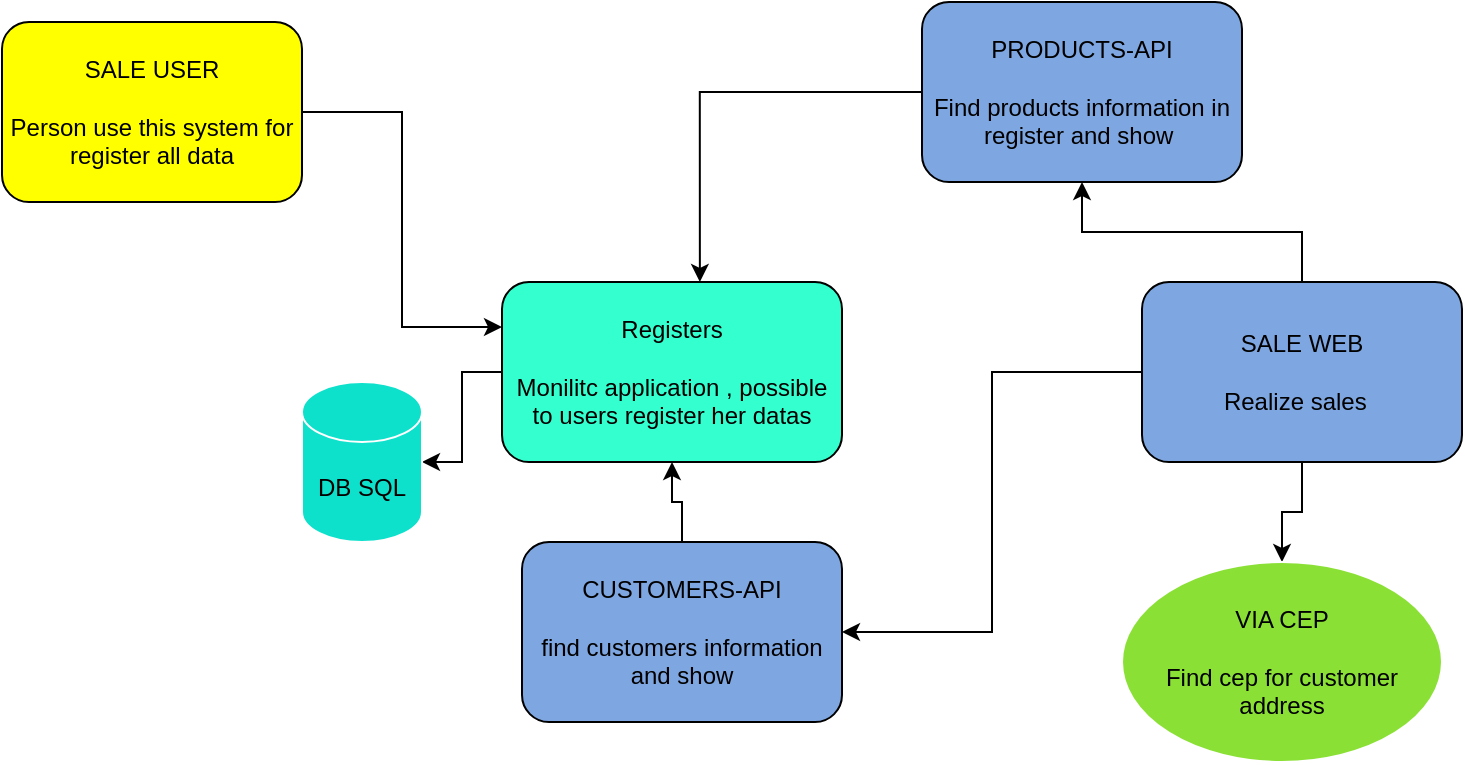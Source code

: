 <mxfile version="13.7.7" type="google"><diagram id="Ek6uyV-XtXWG21BEG4bv" name="Page-1"><mxGraphModel dx="877" dy="629" grid="1" gridSize="10" guides="1" tooltips="1" connect="1" arrows="1" fold="1" page="1" pageScale="1" pageWidth="827" pageHeight="1169" math="0" shadow="0"><root><mxCell id="0"/><mxCell id="1" parent="0"/><mxCell id="esp8Egh7sGHXvKKAEOFg-13" style="edgeStyle=orthogonalEdgeStyle;rounded=0;orthogonalLoop=1;jettySize=auto;html=1;" edge="1" parent="1" source="esp8Egh7sGHXvKKAEOFg-1" target="esp8Egh7sGHXvKKAEOFg-12"><mxGeometry relative="1" as="geometry"/></mxCell><mxCell id="esp8Egh7sGHXvKKAEOFg-1" value="Registers&lt;br&gt;&lt;br&gt;Monilitc application , possible to users register her datas" style="rounded=1;whiteSpace=wrap;html=1;fillColor=#33FFCF;" vertex="1" parent="1"><mxGeometry x="320" y="210" width="170" height="90" as="geometry"/></mxCell><mxCell id="esp8Egh7sGHXvKKAEOFg-3" style="edgeStyle=orthogonalEdgeStyle;rounded=0;orthogonalLoop=1;jettySize=auto;html=1;entryX=0;entryY=0.25;entryDx=0;entryDy=0;" edge="1" parent="1" source="esp8Egh7sGHXvKKAEOFg-2" target="esp8Egh7sGHXvKKAEOFg-1"><mxGeometry relative="1" as="geometry"/></mxCell><mxCell id="esp8Egh7sGHXvKKAEOFg-2" value="SALE USER&lt;br&gt;&lt;br&gt;Person use this system for register all data" style="rounded=1;whiteSpace=wrap;html=1;fillColor=#FFFF00;" vertex="1" parent="1"><mxGeometry x="70" y="80" width="150" height="90" as="geometry"/></mxCell><mxCell id="esp8Egh7sGHXvKKAEOFg-6" style="edgeStyle=orthogonalEdgeStyle;rounded=0;orthogonalLoop=1;jettySize=auto;html=1;entryX=0.582;entryY=0;entryDx=0;entryDy=0;entryPerimeter=0;" edge="1" parent="1" source="esp8Egh7sGHXvKKAEOFg-4" target="esp8Egh7sGHXvKKAEOFg-1"><mxGeometry relative="1" as="geometry"/></mxCell><mxCell id="esp8Egh7sGHXvKKAEOFg-4" value="PRODUCTS-API&lt;br&gt;&lt;br&gt;Find products information in register and show&amp;nbsp;" style="rounded=1;whiteSpace=wrap;html=1;fillColor=#7EA6E0;" vertex="1" parent="1"><mxGeometry x="530" y="70" width="160" height="90" as="geometry"/></mxCell><mxCell id="esp8Egh7sGHXvKKAEOFg-9" style="edgeStyle=orthogonalEdgeStyle;rounded=0;orthogonalLoop=1;jettySize=auto;html=1;" edge="1" parent="1" source="esp8Egh7sGHXvKKAEOFg-7" target="esp8Egh7sGHXvKKAEOFg-4"><mxGeometry relative="1" as="geometry"/></mxCell><mxCell id="esp8Egh7sGHXvKKAEOFg-14" style="edgeStyle=orthogonalEdgeStyle;rounded=0;orthogonalLoop=1;jettySize=auto;html=1;" edge="1" parent="1" source="esp8Egh7sGHXvKKAEOFg-7" target="esp8Egh7sGHXvKKAEOFg-10"><mxGeometry relative="1" as="geometry"/></mxCell><mxCell id="esp8Egh7sGHXvKKAEOFg-16" style="edgeStyle=orthogonalEdgeStyle;rounded=0;orthogonalLoop=1;jettySize=auto;html=1;entryX=1;entryY=0.5;entryDx=0;entryDy=0;" edge="1" parent="1" source="esp8Egh7sGHXvKKAEOFg-7" target="esp8Egh7sGHXvKKAEOFg-15"><mxGeometry relative="1" as="geometry"/></mxCell><mxCell id="esp8Egh7sGHXvKKAEOFg-7" value="SALE WEB&lt;br&gt;&lt;br&gt;Realize sales&amp;nbsp;&amp;nbsp;" style="rounded=1;whiteSpace=wrap;html=1;fillColor=#7EA6E0;" vertex="1" parent="1"><mxGeometry x="640" y="210" width="160" height="90" as="geometry"/></mxCell><mxCell id="esp8Egh7sGHXvKKAEOFg-10" value="VIA CEP&lt;br&gt;&lt;br&gt;Find cep for customer address" style="ellipse;whiteSpace=wrap;html=1;shadow=0;strokeColor=#FFFFFF;fillColor=#8BE036;" vertex="1" parent="1"><mxGeometry x="630" y="350" width="160" height="100" as="geometry"/></mxCell><mxCell id="esp8Egh7sGHXvKKAEOFg-12" value="DB SQL" style="shape=cylinder3;whiteSpace=wrap;html=1;boundedLbl=1;backgroundOutline=1;size=15;shadow=0;strokeColor=#FFFFFF;fillColor=#0DE0CB;" vertex="1" parent="1"><mxGeometry x="220" y="260" width="60" height="80" as="geometry"/></mxCell><mxCell id="esp8Egh7sGHXvKKAEOFg-18" style="edgeStyle=orthogonalEdgeStyle;rounded=0;orthogonalLoop=1;jettySize=auto;html=1;" edge="1" parent="1" source="esp8Egh7sGHXvKKAEOFg-15" target="esp8Egh7sGHXvKKAEOFg-1"><mxGeometry relative="1" as="geometry"/></mxCell><mxCell id="esp8Egh7sGHXvKKAEOFg-15" value="CUSTOMERS-API&lt;br&gt;&lt;br&gt;find customers information and show" style="rounded=1;whiteSpace=wrap;html=1;fillColor=#7EA6E0;" vertex="1" parent="1"><mxGeometry x="330" y="340" width="160" height="90" as="geometry"/></mxCell></root></mxGraphModel></diagram></mxfile>